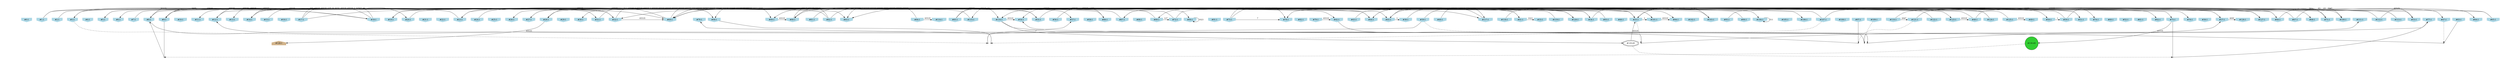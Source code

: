 digraph G {
node[shape = circle]
rankInputs [style = invisible]
rankOutputs [style = invisible]
rankInputs -> rankOutputs [color=invis]
0 [label="#0:1", style = filled, shape = invhouse, color=lightblue]
1 [label="#1:1", style = filled, shape = invhouse, color=lightblue]
2 [label="#2:1", style = filled, shape = invhouse, color=lightblue]
3 [label="#3:1", style = filled, shape = invhouse, color=lightblue]
4 [label="#4:1", style = filled, shape = invhouse, color=lightblue]
5 [label="#5:1", style = filled, shape = invhouse, color=lightblue]
6 [label="#6:1", style = filled, shape = invhouse, color=lightblue]
7 [label="#7:1", style = filled, shape = invhouse, color=lightblue]
8 [label="#8:1", style = filled, shape = invhouse, color=lightblue]
9 [label="#9:1", style = filled, shape = invhouse, color=lightblue]
10 [label="#10:1", style = filled, shape = invhouse, color=lightblue]
11 [label="#11:1", style = filled, shape = invhouse, color=lightblue]
12 [label="#12:1", style = filled, shape = invhouse, color=lightblue]
13 [label="#13:1", style = filled, shape = invhouse, color=lightblue]
14 [label="#14:1", style = filled, shape = invhouse, color=lightblue]
15 [label="#15:1", style = filled, shape = invhouse, color=lightblue]
16 [label="#16:1", style = filled, shape = invhouse, color=lightblue]
17 [label="#17:1", style = filled, shape = invhouse, color=lightblue]
18 [label="#18:1", style = filled, shape = invhouse, color=lightblue]
19 [label="#19:1", style = filled, shape = invhouse, color=lightblue]
20 [label="#20:1", style = filled, shape = invhouse, color=lightblue]
21 [label="#21:1", style = filled, shape = invhouse, color=lightblue]
22 [label="#22:1", style = filled, shape = invhouse, color=lightblue]
23 [label="#23:1", style = filled, shape = invhouse, color=lightblue]
24 [label="#24:1", style = filled, shape = invhouse, color=lightblue]
25 [label="#25:1", style = filled, shape = invhouse, color=lightblue]
26 [label="#26:1", style = filled, shape = invhouse, color=lightblue]
27 [label="#27:1", style = filled, shape = invhouse, color=lightblue]
28 [label="#28:1", style = filled, shape = invhouse, color=lightblue]
29 [label="#29:1", style = filled, shape = invhouse, color=lightblue]
30 [label="#30:1", style = filled, shape = invhouse, color=lightblue]
31 [label="#31:1", style = filled, shape = invhouse, color=lightblue]
32 [label="#32:1", style = filled, shape = invhouse, color=lightblue]
33 [label="#33:1", style = filled, shape = invhouse, color=lightblue]
34 [label="#34:1", style = filled, shape = invhouse, color=lightblue]
35 [label="#35:1", style = filled, shape = invhouse, color=lightblue]
36 [label="#36:1", style = filled, shape = invhouse, color=lightblue]
37 [label="#37:1", style = filled, shape = invhouse, color=lightblue]
38 [label="#38:1", style = filled, shape = invhouse, color=lightblue]
39 [label="#39:1", style = filled, shape = invhouse, color=lightblue]
40 [label="#40:1", style = filled, shape = invhouse, color=lightblue]
41 [label="#41:1", style = filled, shape = invhouse, color=lightblue]
42 [label="#42:1", style = filled, shape = invhouse, color=lightblue]
43 [label="#43:1", style = filled, shape = invhouse, color=lightblue]
44 [label="#44:1", style = filled, shape = invhouse, color=lightblue]
45 [label="#45:1", style = filled, shape = invhouse, color=lightblue]
46 [label="#46:1", style = filled, shape = invhouse, color=lightblue]
47 [label="#47:1", style = filled, shape = invhouse, color=lightblue]
48 [label="#48:1", style = filled, shape = invhouse, color=lightblue]
49 [label="#49:1", style = filled, shape = invhouse, color=lightblue]
50 [label="#50:1", style = filled, shape = invhouse, color=lightblue]
51 [label="#51:1", style = filled, shape = invhouse, color=lightblue]
52 [label="#52:1", style = filled, shape = invhouse, color=lightblue]
53 [label="#53:1", style = filled, shape = invhouse, color=lightblue]
54 [label="#54:1", style = filled, shape = invhouse, color=lightblue]
55 [label="#55:1", style = filled, shape = invhouse, color=lightblue]
56 [label="#56:1", style = filled, shape = invhouse, color=lightblue]
57 [label="#57:1", style = filled, shape = invhouse, color=lightblue]
58 [label="#58:1", style = filled, shape = invhouse, color=lightblue]
59 [label="#59:1", style = filled, shape = invhouse, color=lightblue]
60 [label="#60:1", style = filled, shape = invhouse, color=lightblue]
61 [label="#61:1", style = filled, shape = invhouse, color=lightblue]
62 [label="#62:1", style = filled, shape = invhouse, color=lightblue]
63 [label="#63:1", style = filled, shape = invhouse, color=lightblue]
64 [label="#64:1", style = filled, shape = invhouse, color=lightblue]
65 [label="#65:1", style = filled, shape = invhouse, color=lightblue]
66 [label="#66:1", style = filled, shape = invhouse, color=lightblue]
67 [label="#67:1", style = filled, shape = invhouse, color=lightblue]
68 [label="#68:1", style = filled, shape = invhouse, color=lightblue]
69 [label="#69:1", style = filled, shape = invhouse, color=lightblue]
70 [label="#70:1", style = filled, shape = invhouse, color=lightblue]
71 [label="#71:1", style = filled, shape = invhouse, color=lightblue]
72 [label="#72:1", style = filled, shape = invhouse, color=lightblue]
73 [label="#73:1", style = filled, shape = invhouse, color=lightblue]
74 [label="#74:1", style = filled, shape = invhouse, color=lightblue]
75 [label="#75:1", style = filled, shape = invhouse, color=lightblue]
76 [label="#76:1", style = filled, shape = invhouse, color=lightblue]
77 [label="#77:1", style = filled, shape = invhouse, color=lightblue]
78 [label="#78:1", style = filled, shape = invhouse, color=lightblue]
79 [label="#79:1", style = filled, shape = invhouse, color=lightblue]
80 [label="#80:1", style = filled, shape = invhouse, color=lightblue]
81 [label="#81:1", style = filled, shape = invhouse, color=lightblue]
82 [label="#82:1", style = filled, shape = invhouse, color=lightblue]
83 [label="#83:1", style = filled, shape = invhouse, color=lightblue]
84 [label="#84:1", style = filled, shape = invhouse, color=lightblue]
85 [label="#85:1", style = filled, shape = invhouse, color=lightblue]
86 [label="#86:1", style = filled, shape = invhouse, color=lightblue]
87 [label="#87:1", style = filled, shape = invhouse, color=lightblue]
88 [label="#88:1", style = filled, shape = invhouse, color=lightblue]
89 [label="#89:1", style = filled, shape = invhouse, color=lightblue]
90 [label="#90:1", style = filled, shape = invhouse, color=lightblue]
91 [label="#91:1", style = filled, shape = invhouse, color=lightblue]
92 [label="#92:1", style = filled, shape = invhouse, color=lightblue]
93 [label="#93:1", style = filled, shape = invhouse, color=lightblue]
94 [label="#94:1", style = filled, shape = invhouse, color=lightblue]
95 [label="#95:1", style = filled, shape = invhouse, color=lightblue]
96 [label="#96:1", style = filled, shape = invhouse, color=lightblue]
97 [label="#97:1", style = filled, shape = invhouse, color=lightblue]
98 [label="#98:1", style = filled, shape = invhouse, color=lightblue]
99 [label="#99:1", style = filled, shape = invhouse, color=lightblue]
100 [label="#100:1", style = filled, shape = invhouse, color=lightblue]
101 [label="#101:1", style = filled, shape = invhouse, color=lightblue]
102 [label="#102:1", style = filled, shape = invhouse, color=lightblue]
103 [label="#103:1", style = filled, shape = invhouse, color=lightblue]
104 [label="#104:1", style = filled, shape = invhouse, color=lightblue]
105 [label="#105:1", style = filled, shape = invhouse, color=lightblue]
106 [label="#106:1", style = filled, shape = invhouse, color=lightblue]
107 [label="#107:1", style = filled, shape = invhouse, color=lightblue]
108 [label="#108:1", style = filled, shape = invhouse, color=lightblue]
109 [label="#109:1", style = filled, shape = invhouse, color=lightblue]
110 [label="#110:1", style = filled, shape = invhouse, color=lightblue]
111 [label="#111:1", style = filled, shape = invhouse, color=lightblue]
112 [label="#112:1", style = filled, shape = invhouse, color=lightblue]
113 [label="#113:1", style = filled, shape = invhouse, color=lightblue]
114 [label="#114:1", style = filled, shape = invhouse, color=lightblue]
115 [label="#115:1", style = filled, shape = invhouse, color=lightblue]
116 [label="#116:1", style = filled, shape = invhouse, color=lightblue]
117 [label="#117:1", style = filled, shape = invhouse, color=lightblue]
118 [label="#118:1", style = filled, shape = invhouse, color=lightblue]
119 [label="#119:1", style = filled, shape = invhouse, color=lightblue]
120 [label="#120:1", style = filled, shape = invhouse, color=lightblue]
121 [label="#121:1", style = filled, shape = invhouse, color=lightblue]
122 [label="#122:1", style = filled, shape = invhouse, color=lightblue]
123 [label="#123:1", style = filled, shape = invhouse, color=lightblue]
124 [label="#124:1", style = filled, shape = invhouse, color=lightblue]
125 [label="#125:1", style = filled, shape = invhouse, color=lightblue]
126 [label="#126:1", style = filled, shape = invhouse, color=lightblue]
127 [label="#127:1", style = filled, shape = invhouse, color=lightblue]
128 [label="#128:1", style = filled, shape = house, color=tan]
129 [label="#129:49", shape = doubleoctagon]
130 [label="#130:49", style = filled, fillcolor=limegreen]
28 -> 128 [label = "65535"]
84 -> 28 [label = "65535"]
53 -> 83 [label = "65535"]
1 -> 94 [label = "65535"]
9 -> 18 [label = "65535"]
89 -> 83 [label = "65535"]
66 -> 23 [label = "65535"]
129 -> 35 [label = "65535"]
17 -> 83 [label = "65535"]
80 -> 120 [label = "65535"]
12 -> 55 [label = "65535"]
27 -> 106 [label = "65535"]
132 [shape = point]
39 -> 132 [style = dashed]
42 -> 132 [dir = none]
132 -> 77
69 -> 98 [label = "65535"]
73 -> 104 [label = "65535"]
99 -> 80 [label = "65535"]
20 -> 57 [label = "65535"]
34 -> 51 [label = "65535"]
123 -> 48 [label = "65535"]
12 -> 86 [label = "32767"]
107 -> 68 [label = "65535"]
85 -> 35 [label = "65535"]
101 -> 12 [label = "65535"]
73 -> 103 [label = "65535"]
113 -> 80 [label = "65535"]
17 -> 75 [label = "65535"]
48 -> 23 [label = "65535"]
19 -> 34 [label = "65535"]
125 -> 49 [label = "65535"]
133 [shape = point]
3 -> 133 [style = dashed]
39 -> 133 [dir = none]
133 -> 57
32 -> 69 [label = "65535"]
56 -> 90 [label = "65535"]
37 -> 126 [label = "4095"]
124 -> 35 [label = "65535"]
82 -> 99 [label = "65535"]
41 -> 33 [label = "1023"]
93 -> 98 [label = "65535"]
67 -> 89 [label = "65535"]
90 -> 90 [label = "1023"]
112 -> 53 [label = "65535"]
18 -> 3 [label = "65535"]
107 -> 80 [label = "65535"]
120 -> 78 [label = "65535"]
24 -> 44 [label = "65535"]
116 -> 54 [label = "65535"]
67 -> 71 [label = "511"]
82 -> 14 [label = "65535"]
44 -> 13 [label = "65535"]
72 -> 78 [label = "65535"]
87 -> 9 [label = "8191"]
65 -> 69 [label = "65535"]
121 -> 50 [label = "65535"]
82 -> 41 [label = "65535"]
84 -> 114 [label = "65535"]
118 -> 103 [label = "16383"]
134 [shape = point]
35 -> 134 [style = dashed]
116 -> 134 [dir = none]
134 -> 37
45 -> 41 [label = "1023"]
34 -> 14 [label = "32767"]
65 -> 26 [label = "1023"]
75 -> 130 [label = "65535"]
8 -> 99 [label = "4095"]
110 -> 121 [label = "2047"]
55 -> 86 [label = "255"]
3 -> 117 [label = "127"]
79 -> 42 [label = "65535"]
87 -> 76 [label = "65535"]
110 -> 100 [label = "2047"]
15 -> 32 [label = "65535"]
95 -> 100 [label = "4095"]
135 [shape = point]
130 -> 135 [style = dashed]
9 -> 135 [dir = none]
135 -> 8
96 -> 87 [label = "65535"]
117 -> 44 [label = "65535"]
48 -> 47 [label = "63"]
8 -> 101 [label = "63"]
32 -> 42 [label = "511"]
39 -> 117 [label = "255"]
89 -> 72 [label = "127"]
23 -> 9 [label = "4095"]
32 -> 8 [label = "65535"]
43 -> 127 [label = "255"]
1 -> 45 [label = "31"]
136 [shape = point]
47 -> 136 [style = dashed]
63 -> 136 [dir = none]
136 -> 12
55 -> 32 [label = "1023"]
72 -> 69 [label = "255"]
35 -> 101 [label = "3"]
104 -> 104 [label = "511"]
17 -> 31 [label = "255"]
7 -> 20 [label = "65535"]
137 [shape = point]
109 -> 137 [style = dashed]
8 -> 137 [dir = none]
137 -> 111
101 -> 94 [label = "65535"]
116 -> 129 [label = "7"]
5 -> 69 [label = "1"]
138 [shape = point]
121 -> 138 [style = dashed]
97 -> 138 [dir = none]
138 -> 54
112 -> 9 [label = "65535"]
32 -> 14 [label = "65535"]
139 [shape = point]
107 -> 139 [style = dashed]
98 -> 139 [dir = none]
139 -> 70
31 -> 35 [label = "65535"]
140 [shape = point]
129 -> 140 [style = dashed]
75 -> 140 [dir = none]
140 -> 77
18 -> 11 [label = "15"]
119 -> 69 [label = "65535"]
73 -> 78 [label = "7"]
66 -> 64 [label = "63"]
85 -> 116 [label = "15"]
38 -> 123 [label = "15"]
81 -> 127 [label = "7"]
44 -> 37 [label = "3"]
2 -> 35 [label = "1"]
127 -> 30 [label = "65535"]
51 -> 45 [label = "65535"]
59 -> 28 [label = "65535"]
18 -> 5 [label = "65535"]
124 -> 19 [label = "65535"]
125 -> 116 [label = "65535"]
122 -> 54 [label = "65535"]
59 -> 74 [label = "7"]
35 -> 66 [label = "65535"]
69 -> 27 [label = "3"]
45 -> 62 [label = "1"]
113 -> 6 [label = "65535"]
45 -> 38 [label = "3"]
40 -> 37 [label = "1"]
50 -> 59 [label = "1"]
115 -> 19 [label = "65535"]
71 -> 115 [label = "65535"]
{
	rank = same
	rankdir = TB
	rankInputs -> 0 -> 1 -> 2 -> 3 -> 4 -> 5 -> 6 -> 7 -> 8 -> 9 -> 10 -> 11 -> 12 -> 13 -> 14 -> 15 -> 16 -> 17 -> 18 -> 19 -> 20 -> 21 -> 22 -> 23 -> 24 -> 25 -> 26 -> 27 -> 28 -> 29 -> 30 -> 31 -> 32 -> 33 -> 34 -> 35 -> 36 -> 37 -> 38 -> 39 -> 40 -> 41 -> 42 -> 43 -> 44 -> 45 -> 46 -> 47 -> 48 -> 49 -> 50 -> 51 -> 52 -> 53 -> 54 -> 55 -> 56 -> 57 -> 58 -> 59 -> 60 -> 61 -> 62 -> 63 -> 64 -> 65 -> 66 -> 67 -> 68 -> 69 -> 70 -> 71 -> 72 -> 73 -> 74 -> 75 -> 76 -> 77 -> 78 -> 79 -> 80 -> 81 -> 82 -> 83 -> 84 -> 85 -> 86 -> 87 -> 88 -> 89 -> 90 -> 91 -> 92 -> 93 -> 94 -> 95 -> 96 -> 97 -> 98 -> 99 -> 100 -> 101 -> 102 -> 103 -> 104 -> 105 -> 106 -> 107 -> 108 -> 109 -> 110 -> 111 -> 112 -> 113 -> 114 -> 115 -> 116 -> 117 -> 118 -> 119 -> 120 -> 121 -> 122 -> 123 -> 124 -> 125 -> 126 -> 127 [style = invis]
}
{
	rank = same
	rankdir = TB
	rankOutputs -> 128 [style = invis]
}
}
